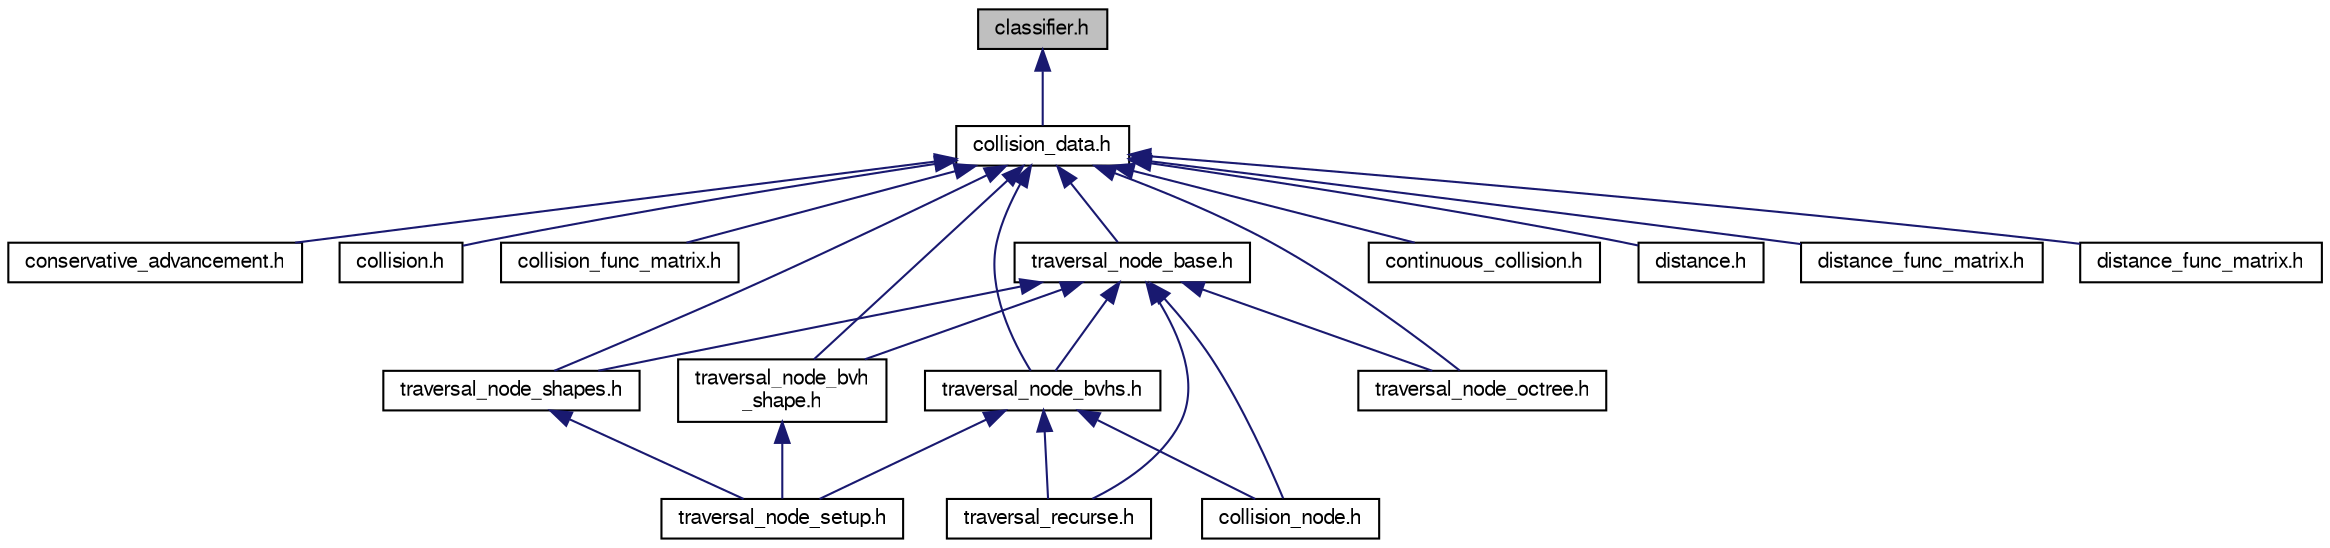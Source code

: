 digraph "classifier.h"
{
  edge [fontname="FreeSans",fontsize="10",labelfontname="FreeSans",labelfontsize="10"];
  node [fontname="FreeSans",fontsize="10",shape=record];
  Node1 [label="classifier.h",height=0.2,width=0.4,color="black", fillcolor="grey75", style="filled" fontcolor="black"];
  Node1 -> Node2 [dir="back",color="midnightblue",fontsize="10",style="solid",fontname="FreeSans"];
  Node2 [label="collision_data.h",height=0.2,width=0.4,color="black", fillcolor="white", style="filled",URL="$a00246.html"];
  Node2 -> Node3 [dir="back",color="midnightblue",fontsize="10",style="solid",fontname="FreeSans"];
  Node3 [label="conservative_advancement.h",height=0.2,width=0.4,color="black", fillcolor="white", style="filled",URL="$a00250.html"];
  Node2 -> Node4 [dir="back",color="midnightblue",fontsize="10",style="solid",fontname="FreeSans"];
  Node4 [label="collision.h",height=0.2,width=0.4,color="black", fillcolor="white", style="filled",URL="$a00245.html"];
  Node2 -> Node5 [dir="back",color="midnightblue",fontsize="10",style="solid",fontname="FreeSans"];
  Node5 [label="collision_func_matrix.h",height=0.2,width=0.4,color="black", fillcolor="white", style="filled",URL="$a00247.html"];
  Node2 -> Node6 [dir="back",color="midnightblue",fontsize="10",style="solid",fontname="FreeSans"];
  Node6 [label="traversal_node_base.h",height=0.2,width=0.4,color="black", fillcolor="white", style="filled",URL="$a00311.html"];
  Node6 -> Node7 [dir="back",color="midnightblue",fontsize="10",style="solid",fontname="FreeSans"];
  Node7 [label="collision_node.h",height=0.2,width=0.4,color="black", fillcolor="white", style="filled",URL="$a00248.html"];
  Node6 -> Node8 [dir="back",color="midnightblue",fontsize="10",style="solid",fontname="FreeSans"];
  Node8 [label="traversal_node_bvhs.h",height=0.2,width=0.4,color="black", fillcolor="white", style="filled",URL="$a00313.html"];
  Node8 -> Node7 [dir="back",color="midnightblue",fontsize="10",style="solid",fontname="FreeSans"];
  Node8 -> Node9 [dir="back",color="midnightblue",fontsize="10",style="solid",fontname="FreeSans"];
  Node9 [label="traversal_node_setup.h",height=0.2,width=0.4,color="black", fillcolor="white", style="filled",URL="$a00315.html"];
  Node8 -> Node10 [dir="back",color="midnightblue",fontsize="10",style="solid",fontname="FreeSans"];
  Node10 [label="traversal_recurse.h",height=0.2,width=0.4,color="black", fillcolor="white", style="filled",URL="$a00317.html"];
  Node6 -> Node11 [dir="back",color="midnightblue",fontsize="10",style="solid",fontname="FreeSans"];
  Node11 [label="traversal_node_bvh\l_shape.h",height=0.2,width=0.4,color="black", fillcolor="white", style="filled",URL="$a00312.html"];
  Node11 -> Node9 [dir="back",color="midnightblue",fontsize="10",style="solid",fontname="FreeSans"];
  Node6 -> Node12 [dir="back",color="midnightblue",fontsize="10",style="solid",fontname="FreeSans"];
  Node12 [label="traversal_node_octree.h",height=0.2,width=0.4,color="black", fillcolor="white", style="filled",URL="$a00314.html"];
  Node6 -> Node13 [dir="back",color="midnightblue",fontsize="10",style="solid",fontname="FreeSans"];
  Node13 [label="traversal_node_shapes.h",height=0.2,width=0.4,color="black", fillcolor="white", style="filled",URL="$a00316.html"];
  Node13 -> Node9 [dir="back",color="midnightblue",fontsize="10",style="solid",fontname="FreeSans"];
  Node6 -> Node10 [dir="back",color="midnightblue",fontsize="10",style="solid",fontname="FreeSans"];
  Node2 -> Node8 [dir="back",color="midnightblue",fontsize="10",style="solid",fontname="FreeSans"];
  Node2 -> Node14 [dir="back",color="midnightblue",fontsize="10",style="solid",fontname="FreeSans"];
  Node14 [label="continuous_collision.h",height=0.2,width=0.4,color="black", fillcolor="white", style="filled",URL="$a00251.html"];
  Node2 -> Node15 [dir="back",color="midnightblue",fontsize="10",style="solid",fontname="FreeSans"];
  Node15 [label="distance.h",height=0.2,width=0.4,color="black", fillcolor="white", style="filled",URL="$a00254.html"];
  Node2 -> Node16 [dir="back",color="midnightblue",fontsize="10",style="solid",fontname="FreeSans"];
  Node16 [label="distance_func_matrix.h",height=0.2,width=0.4,color="black", fillcolor="white", style="filled",URL="$a00255.html"];
  Node2 -> Node11 [dir="back",color="midnightblue",fontsize="10",style="solid",fontname="FreeSans"];
  Node2 -> Node12 [dir="back",color="midnightblue",fontsize="10",style="solid",fontname="FreeSans"];
  Node2 -> Node13 [dir="back",color="midnightblue",fontsize="10",style="solid",fontname="FreeSans"];
  Node2 -> Node17 [dir="back",color="midnightblue",fontsize="10",style="solid",fontname="FreeSans"];
  Node17 [label="distance_func_matrix.h",height=0.2,width=0.4,color="black", fillcolor="white", style="filled",URL="$a00256.html"];
}
